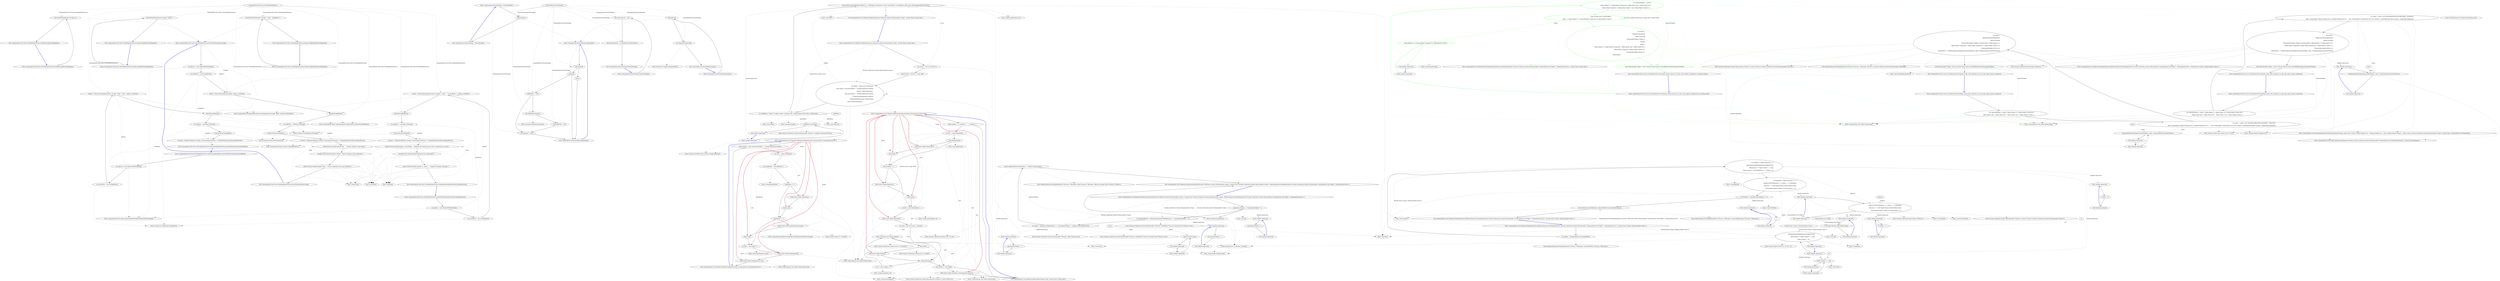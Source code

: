 digraph  {
n52 [label="CommandLine.Text.Tests.VerbsHelpTextFixture", span=""];
n0 [label="Entry CommandLine.Text.Tests.VerbsHelpTextFixture.FailedParsingPrintsHelpIndex()", span="43-43", cluster="CommandLine.Text.Tests.VerbsHelpTextFixture.FailedParsingPrintsHelpIndex()"];
n1 [label="DoCoreTestForIndex(new string[] {})", span="45-45", cluster="CommandLine.Text.Tests.VerbsHelpTextFixture.FailedParsingPrintsHelpIndex()"];
n2 [label="Exit CommandLine.Text.Tests.VerbsHelpTextFixture.FailedParsingPrintsHelpIndex()", span="43-43", cluster="CommandLine.Text.Tests.VerbsHelpTextFixture.FailedParsingPrintsHelpIndex()"];
n3 [label="Entry CommandLine.Text.Tests.VerbsHelpTextFixture.DoCoreTestForIndex(string[])", span="94-94", cluster="CommandLine.Text.Tests.VerbsHelpTextFixture.DoCoreTestForIndex(string[])"];
n4 [label="Entry CommandLine.Text.Tests.VerbsHelpTextFixture.RequestingHelpPrintsHelpIndex()", span="49-49", cluster="CommandLine.Text.Tests.VerbsHelpTextFixture.RequestingHelpPrintsHelpIndex()"];
n5 [label="DoCoreTestForIndex(new string[] {''help''})", span="51-51", cluster="CommandLine.Text.Tests.VerbsHelpTextFixture.RequestingHelpPrintsHelpIndex()"];
n6 [label="Exit CommandLine.Text.Tests.VerbsHelpTextFixture.RequestingHelpPrintsHelpIndex()", span="49-49", cluster="CommandLine.Text.Tests.VerbsHelpTextFixture.RequestingHelpPrintsHelpIndex()"];
n7 [label="Entry CommandLine.Text.Tests.VerbsHelpTextFixture.RequestingBadHelpPrintsHelpIndex()", span="55-55", cluster="CommandLine.Text.Tests.VerbsHelpTextFixture.RequestingBadHelpPrintsHelpIndex()"];
n8 [label="DoCoreTestForIndex(new string[] { ''help'', ''undefined'' })", span="57-57", cluster="CommandLine.Text.Tests.VerbsHelpTextFixture.RequestingBadHelpPrintsHelpIndex()"];
n9 [label="Exit CommandLine.Text.Tests.VerbsHelpTextFixture.RequestingBadHelpPrintsHelpIndex()", span="55-55", cluster="CommandLine.Text.Tests.VerbsHelpTextFixture.RequestingBadHelpPrintsHelpIndex()"];
n10 [label="Entry CommandLine.Text.Tests.VerbsHelpTextFixture.FailedVerbParsingPrintsParticularHelpScreen()", span="61-61", cluster="CommandLine.Text.Tests.VerbsHelpTextFixture.FailedVerbParsingPrintsParticularHelpScreen()"];
n11 [label="var options = new OptionsWithVerbsHelp()", span="63-63", cluster="CommandLine.Text.Tests.VerbsHelpTextFixture.FailedVerbParsingPrintsParticularHelpScreen()"];
n12 [label="var testWriter = new StringWriter()", span="64-64", cluster="CommandLine.Text.Tests.VerbsHelpTextFixture.FailedVerbParsingPrintsParticularHelpScreen()"];
n22 [label="Entry CommandLine.Tests.Mocks.OptionsWithVerbsHelp.OptionsWithVerbsHelp()", span="80-80", cluster="CommandLine.Tests.Mocks.OptionsWithVerbsHelp.OptionsWithVerbsHelp()"];
n13 [label="Result = Parser.ParseArguments(new string[] { ''clone'', ''--no_hardlinks'' }, options, testWriter)", span="65-65", cluster="CommandLine.Text.Tests.VerbsHelpTextFixture.FailedVerbParsingPrintsParticularHelpScreen()"];
n23 [label="Entry System.IO.StringWriter.StringWriter()", span="0-0", cluster="System.IO.StringWriter.StringWriter()"];
n15 [label="var helpText = testWriter.ToString()", span="69-69", cluster="CommandLine.Text.Tests.VerbsHelpTextFixture.FailedVerbParsingPrintsParticularHelpScreen()"];
n14 [label="ResultShouldBeFalse()", span="67-67", cluster="CommandLine.Text.Tests.VerbsHelpTextFixture.FailedVerbParsingPrintsParticularHelpScreen()"];
n24 [label="Entry CommandLine.ICommandLineParser.ParseArguments(string[], object, System.IO.TextWriter)", span="64-64", cluster="CommandLine.ICommandLineParser.ParseArguments(string[], object, System.IO.TextWriter)"];
n25 [label="Entry CommandLine.Tests.CommandLineParserBaseFixture.ResultShouldBeFalse()", span="64-64", cluster="CommandLine.Tests.CommandLineParserBaseFixture.ResultShouldBeFalse()"];
n16 [label="Console.WriteLine(helpText)", span="70-70", cluster="CommandLine.Text.Tests.VerbsHelpTextFixture.FailedVerbParsingPrintsParticularHelpScreen()"];
n26 [label="Entry System.IO.StringWriter.ToString()", span="0-0", cluster="System.IO.StringWriter.ToString()"];
n17 [label="var lines = helpText.Split(new string[] { Environment.NewLine }, StringSplitOptions.RemoveEmptyEntries)", span="71-71", cluster="CommandLine.Text.Tests.VerbsHelpTextFixture.FailedVerbParsingPrintsParticularHelpScreen()"];
n27 [label="Entry System.Console.WriteLine(string)", span="0-0", cluster="System.Console.WriteLine(string)"];
n18 [label="lines[5].Trim().Should().Equal(''--no-hardlinks    Optimize the cloning process from a repository on a local'')", span="73-73", cluster="CommandLine.Text.Tests.VerbsHelpTextFixture.FailedVerbParsingPrintsParticularHelpScreen()"];
n28 [label="Entry string.Split(string[], System.StringSplitOptions)", span="0-0", cluster="string.Split(string[], System.StringSplitOptions)"];
n19 [label="lines[6].Trim().Should().Equal(''filesystem by copying files.'')", span="74-74", cluster="CommandLine.Text.Tests.VerbsHelpTextFixture.FailedVerbParsingPrintsParticularHelpScreen()"];
n20 [label="lines[7].Trim().Should().Equal(''-q, --quiet       Suppress summary message.'')", span="75-75", cluster="CommandLine.Text.Tests.VerbsHelpTextFixture.FailedVerbParsingPrintsParticularHelpScreen()"];
n29 [label="Entry string.Trim()", span="0-0", cluster="string.Trim()"];
n30 [label="Entry Unk.Should", span="", cluster="Unk.Should"];
n31 [label="Entry Unk.Equal", span="", cluster="Unk.Equal"];
n21 [label="Exit CommandLine.Text.Tests.VerbsHelpTextFixture.FailedVerbParsingPrintsParticularHelpScreen()", span="61-61", cluster="CommandLine.Text.Tests.VerbsHelpTextFixture.FailedVerbParsingPrintsParticularHelpScreen()"];
n32 [label="Entry CommandLine.Text.Tests.VerbsHelpTextFixture.RequestingHelpOfParticularVerbWithoutInstanceShouldWork()", span="80-80", cluster="CommandLine.Text.Tests.VerbsHelpTextFixture.RequestingHelpOfParticularVerbWithoutInstanceShouldWork()"];
n33 [label="var options = new OptionsWithVerbsHelp()", span="82-82", cluster="CommandLine.Text.Tests.VerbsHelpTextFixture.RequestingHelpOfParticularVerbWithoutInstanceShouldWork()"];
n34 [label="var testWriter = new StringWriter()", span="83-83", cluster="CommandLine.Text.Tests.VerbsHelpTextFixture.RequestingHelpOfParticularVerbWithoutInstanceShouldWork()"];
n35 [label="Result = Parser.ParseArguments(new string[] {''help'', ''add''}, options, testWriter)", span="84-84", cluster="CommandLine.Text.Tests.VerbsHelpTextFixture.RequestingHelpOfParticularVerbWithoutInstanceShouldWork()"];
n37 [label="var helpText = testWriter.ToString()", span="88-88", cluster="CommandLine.Text.Tests.VerbsHelpTextFixture.RequestingHelpOfParticularVerbWithoutInstanceShouldWork()"];
n36 [label="ResultShouldBeFalse()", span="86-86", cluster="CommandLine.Text.Tests.VerbsHelpTextFixture.RequestingHelpOfParticularVerbWithoutInstanceShouldWork()"];
n38 [label="Console.WriteLine(helpText)", span="89-89", cluster="CommandLine.Text.Tests.VerbsHelpTextFixture.RequestingHelpOfParticularVerbWithoutInstanceShouldWork()"];
n39 [label="var lines = helpText.Split(new string[] { Environment.NewLine }, StringSplitOptions.RemoveEmptyEntries)", span="90-90", cluster="CommandLine.Text.Tests.VerbsHelpTextFixture.RequestingHelpOfParticularVerbWithoutInstanceShouldWork()"];
n40 [label="Exit CommandLine.Text.Tests.VerbsHelpTextFixture.RequestingHelpOfParticularVerbWithoutInstanceShouldWork()", span="80-80", cluster="CommandLine.Text.Tests.VerbsHelpTextFixture.RequestingHelpOfParticularVerbWithoutInstanceShouldWork()"];
n41 [label="var options = new OptionsWithVerbsHelp()", span="96-96", cluster="CommandLine.Text.Tests.VerbsHelpTextFixture.DoCoreTestForIndex(string[])"];
n43 [label="Result = Parser.ParseArguments(args, options, testWriter)", span="98-98", cluster="CommandLine.Text.Tests.VerbsHelpTextFixture.DoCoreTestForIndex(string[])"];
n42 [label="var testWriter = new StringWriter()", span="97-97", cluster="CommandLine.Text.Tests.VerbsHelpTextFixture.DoCoreTestForIndex(string[])"];
n45 [label="var helpText = testWriter.ToString()", span="102-102", cluster="CommandLine.Text.Tests.VerbsHelpTextFixture.DoCoreTestForIndex(string[])"];
n44 [label="ResultShouldBeFalse()", span="100-100", cluster="CommandLine.Text.Tests.VerbsHelpTextFixture.DoCoreTestForIndex(string[])"];
n46 [label="Console.WriteLine(helpText)", span="103-103", cluster="CommandLine.Text.Tests.VerbsHelpTextFixture.DoCoreTestForIndex(string[])"];
n47 [label="var lines = helpText.Split(new string[] { Environment.NewLine }, StringSplitOptions.RemoveEmptyEntries)", span="104-104", cluster="CommandLine.Text.Tests.VerbsHelpTextFixture.DoCoreTestForIndex(string[])"];
n48 [label="lines[5].Trim().Should().Equal(''add       Add file contents to the index.'')", span="106-106", cluster="CommandLine.Text.Tests.VerbsHelpTextFixture.DoCoreTestForIndex(string[])"];
n49 [label="lines[6].Trim().Should().Equal(''commit    Record changes to the repository.'')", span="107-107", cluster="CommandLine.Text.Tests.VerbsHelpTextFixture.DoCoreTestForIndex(string[])"];
n50 [label="lines[7].Trim().Should().Equal(''clone     Clone a repository into a new directory.'')", span="108-108", cluster="CommandLine.Text.Tests.VerbsHelpTextFixture.DoCoreTestForIndex(string[])"];
n51 [label="Exit CommandLine.Text.Tests.VerbsHelpTextFixture.DoCoreTestForIndex(string[])", span="94-94", cluster="CommandLine.Text.Tests.VerbsHelpTextFixture.DoCoreTestForIndex(string[])"];
m0_4 [label="Entry CommandLine.ParserSettings.~ParserSettings()", span="34-34", cluster="CommandLine.ParserSettings.~ParserSettings()", file="InstanceChooser.cs"];
m0_5 [label="Dispose(false)", span="36-36", cluster="CommandLine.ParserSettings.~ParserSettings()", file="InstanceChooser.cs"];
m0_6 [label="Exit CommandLine.ParserSettings.~ParserSettings()", span="34-34", cluster="CommandLine.ParserSettings.~ParserSettings()", file="InstanceChooser.cs"];
m0_0 [label="Entry CommandLine.ParserSettings.ParserSettings()", span="25-25", cluster="CommandLine.ParserSettings.ParserSettings()", file="InstanceChooser.cs"];
m0_1 [label="this.caseSensitive = true", span="27-27", cluster="CommandLine.ParserSettings.ParserSettings()", file="InstanceChooser.cs"];
m0_2 [label="this.parsingCulture = CultureInfo.InvariantCulture", span="28-28", cluster="CommandLine.ParserSettings.ParserSettings()", file="InstanceChooser.cs"];
m0_3 [label="Exit CommandLine.ParserSettings.ParserSettings()", span="25-25", cluster="CommandLine.ParserSettings.ParserSettings()", file="InstanceChooser.cs"];
m0_7 [label="Entry CommandLine.ParserSettings.Dispose(bool)", span="126-126", cluster="CommandLine.ParserSettings.Dispose(bool)", file="InstanceChooser.cs"];
m0_13 [label="this.disposed", span="128-128", cluster="CommandLine.ParserSettings.Dispose(bool)", file="InstanceChooser.cs"];
m0_15 [label=disposing, span="133-133", cluster="CommandLine.ParserSettings.Dispose(bool)", file="InstanceChooser.cs"];
m0_14 [label="return;", span="130-130", cluster="CommandLine.ParserSettings.Dispose(bool)", file="InstanceChooser.cs"];
m0_16 [label="HelpWriter != null", span="135-135", cluster="CommandLine.ParserSettings.Dispose(bool)", file="InstanceChooser.cs"];
m0_17 [label="this.helpWriter.Dispose()", span="137-137", cluster="CommandLine.ParserSettings.Dispose(bool)", file="InstanceChooser.cs"];
m0_19 [label="this.disposed = true", span="141-141", cluster="CommandLine.ParserSettings.Dispose(bool)", file="InstanceChooser.cs"];
m0_18 [label="this.helpWriter = null", span="138-138", cluster="CommandLine.ParserSettings.Dispose(bool)", file="InstanceChooser.cs"];
m0_20 [label="Exit CommandLine.ParserSettings.Dispose(bool)", span="126-126", cluster="CommandLine.ParserSettings.Dispose(bool)", file="InstanceChooser.cs"];
m0_12 [label="Entry System.GC.SuppressFinalize(object)", span="0-0", cluster="System.GC.SuppressFinalize(object)", file="InstanceChooser.cs"];
m0_21 [label="Entry System.IO.TextWriter.Dispose()", span="0-0", cluster="System.IO.TextWriter.Dispose()", file="InstanceChooser.cs"];
m0_8 [label="Entry CommandLine.ParserSettings.Dispose()", span="119-119", cluster="CommandLine.ParserSettings.Dispose()", file="InstanceChooser.cs"];
m0_9 [label="Dispose(true)", span="121-121", cluster="CommandLine.ParserSettings.Dispose()", file="InstanceChooser.cs"];
m0_10 [label="GC.SuppressFinalize(this)", span="123-123", cluster="CommandLine.ParserSettings.Dispose()", file="InstanceChooser.cs"];
m0_11 [label="Exit CommandLine.ParserSettings.Dispose()", span="119-119", cluster="CommandLine.ParserSettings.Dispose()", file="InstanceChooser.cs"];
m0_22 [label="CommandLine.ParserSettings", span="", file="InstanceChooser.cs"];
m2_22 [label="Entry System.Collections.Generic.IEnumerable<TSource>.Contains<TSource>(TSource)", span="0-0", cluster="System.Collections.Generic.IEnumerable<TSource>.Contains<TSource>(TSource)", file="Tokenizer.cs"];
m2_133 [label="Entry string.Split(params char[])", span="0-0", cluster="string.Split(params char[])", file="Tokenizer.cs"];
m2_14 [label="Entry Unk.nameLookup", span="", cluster="Unk.nameLookup", file="Tokenizer.cs"];
m2_23 [label="Entry CommandLine.Core.Tokenizer.PreprocessDashDash(System.Collections.Generic.IEnumerable<string>, System.Func<System.Collections.Generic.IEnumerable<string>, RailwaySharp.ErrorHandling.Result<System.Collections.Generic.IEnumerable<CommandLine.Core.Token>, CommandLine.Error>>)", span="33-33", cluster="CommandLine.Core.Tokenizer.PreprocessDashDash(System.Collections.Generic.IEnumerable<string>, System.Func<System.Collections.Generic.IEnumerable<string>, RailwaySharp.ErrorHandling.Result<System.Collections.Generic.IEnumerable<CommandLine.Core.Token>, CommandLine.Error>>)", file="Tokenizer.cs"];
m2_24 [label="arguments.Any(arg => arg.EqualsOrdinal(''--''))", span="37-37", cluster="CommandLine.Core.Tokenizer.PreprocessDashDash(System.Collections.Generic.IEnumerable<string>, System.Func<System.Collections.Generic.IEnumerable<string>, RailwaySharp.ErrorHandling.Result<System.Collections.Generic.IEnumerable<CommandLine.Core.Token>, CommandLine.Error>>)", file="Tokenizer.cs"];
m2_25 [label="var tokenizerResult = tokenizer(arguments.TakeWhile(arg => !arg.EqualsOrdinal(''--'')))", span="39-39", cluster="CommandLine.Core.Tokenizer.PreprocessDashDash(System.Collections.Generic.IEnumerable<string>, System.Func<System.Collections.Generic.IEnumerable<string>, RailwaySharp.ErrorHandling.Result<System.Collections.Generic.IEnumerable<CommandLine.Core.Token>, CommandLine.Error>>)", file="Tokenizer.cs"];
m2_26 [label="var values = arguments.SkipWhile(arg => !arg.EqualsOrdinal(''--'')).Skip(1).Select(Token.Value)", span="40-40", cluster="CommandLine.Core.Tokenizer.PreprocessDashDash(System.Collections.Generic.IEnumerable<string>, System.Func<System.Collections.Generic.IEnumerable<string>, RailwaySharp.ErrorHandling.Result<System.Collections.Generic.IEnumerable<CommandLine.Core.Token>, CommandLine.Error>>)", file="Tokenizer.cs"];
m2_28 [label="return tokenizer(arguments);", span="43-43", cluster="CommandLine.Core.Tokenizer.PreprocessDashDash(System.Collections.Generic.IEnumerable<string>, System.Func<System.Collections.Generic.IEnumerable<string>, RailwaySharp.ErrorHandling.Result<System.Collections.Generic.IEnumerable<CommandLine.Core.Token>, CommandLine.Error>>)", file="Tokenizer.cs"];
m2_27 [label="return tokenizerResult.Map(tokens => tokens.Concat(values));", span="41-41", cluster="CommandLine.Core.Tokenizer.PreprocessDashDash(System.Collections.Generic.IEnumerable<string>, System.Func<System.Collections.Generic.IEnumerable<string>, RailwaySharp.ErrorHandling.Result<System.Collections.Generic.IEnumerable<CommandLine.Core.Token>, CommandLine.Error>>)", file="Tokenizer.cs"];
m2_29 [label="Exit CommandLine.Core.Tokenizer.PreprocessDashDash(System.Collections.Generic.IEnumerable<string>, System.Func<System.Collections.Generic.IEnumerable<string>, RailwaySharp.ErrorHandling.Result<System.Collections.Generic.IEnumerable<CommandLine.Core.Token>, CommandLine.Error>>)", span="33-33", cluster="CommandLine.Core.Tokenizer.PreprocessDashDash(System.Collections.Generic.IEnumerable<string>, System.Func<System.Collections.Generic.IEnumerable<string>, RailwaySharp.ErrorHandling.Result<System.Collections.Generic.IEnumerable<CommandLine.Core.Token>, CommandLine.Error>>)", file="Tokenizer.cs"];
m2_79 [label="Entry System.Collections.Generic.IEnumerable<TSource>.Concat<TSource>(System.Collections.Generic.IEnumerable<TSource>)", span="0-0", cluster="System.Collections.Generic.IEnumerable<TSource>.Concat<TSource>(System.Collections.Generic.IEnumerable<TSource>)", file="Tokenizer.cs"];
m2_131 [label="Entry CommandLine.BadFormatTokenError.BadFormatTokenError(string)", span="196-196", cluster="CommandLine.BadFormatTokenError.BadFormatTokenError(string)", file="Tokenizer.cs"];
m2_50 [label="Entry CommandLine.Core.Tokenizer.ExplodeOptionList(RailwaySharp.ErrorHandling.Result<System.Collections.Generic.IEnumerable<CommandLine.Core.Token>, CommandLine.Error>, System.Func<string, CSharpx.Maybe<char>>)", span="46-46", cluster="CommandLine.Core.Tokenizer.ExplodeOptionList(RailwaySharp.ErrorHandling.Result<System.Collections.Generic.IEnumerable<CommandLine.Core.Token>, CommandLine.Error>, System.Func<string, CSharpx.Maybe<char>>)", file="Tokenizer.cs"];
m2_51 [label="var tokens = tokenizerResult.SucceededWith()", span="50-50", cluster="CommandLine.Core.Tokenizer.ExplodeOptionList(RailwaySharp.ErrorHandling.Result<System.Collections.Generic.IEnumerable<CommandLine.Core.Token>, CommandLine.Error>, System.Func<string, CSharpx.Maybe<char>>)", file="Tokenizer.cs"];
m2_52 [label="var replaces = tokens.Select((t,i) =>\r\n                optionSequenceWithSeparatorLookup(t.Text)\r\n                    .Return(sep => Tuple.Create(i + 1, sep),\r\n                        Tuple.Create(-1, '\0'))).SkipWhile(x => x.Item1 < 0)", span="52-55", cluster="CommandLine.Core.Tokenizer.ExplodeOptionList(RailwaySharp.ErrorHandling.Result<System.Collections.Generic.IEnumerable<CommandLine.Core.Token>, CommandLine.Error>, System.Func<string, CSharpx.Maybe<char>>)", file="Tokenizer.cs"];
m2_55 [label="return Result.Succeed(flattened, tokenizerResult.SuccessfulMessages());", span="64-64", cluster="CommandLine.Core.Tokenizer.ExplodeOptionList(RailwaySharp.ErrorHandling.Result<System.Collections.Generic.IEnumerable<CommandLine.Core.Token>, CommandLine.Error>, System.Func<string, CSharpx.Maybe<char>>)", file="Tokenizer.cs"];
m2_53 [label="var exploded = tokens.Select((t, i) =>\r\n                        replaces.FirstOrDefault(x => x.Item1 == i).ToMaybe()\r\n                            .Return(r => t.Text.Split(r.Item2).Select(Token.Value),\r\n                                Enumerable.Empty<Token>().Concat(new[]{ t })))", span="57-60", cluster="CommandLine.Core.Tokenizer.ExplodeOptionList(RailwaySharp.ErrorHandling.Result<System.Collections.Generic.IEnumerable<CommandLine.Core.Token>, CommandLine.Error>, System.Func<string, CSharpx.Maybe<char>>)", file="Tokenizer.cs"];
m2_54 [label="var flattened = exploded.SelectMany(x => x)", span="62-62", cluster="CommandLine.Core.Tokenizer.ExplodeOptionList(RailwaySharp.ErrorHandling.Result<System.Collections.Generic.IEnumerable<CommandLine.Core.Token>, CommandLine.Error>, System.Func<string, CSharpx.Maybe<char>>)", file="Tokenizer.cs"];
m2_56 [label="Exit CommandLine.Core.Tokenizer.ExplodeOptionList(RailwaySharp.ErrorHandling.Result<System.Collections.Generic.IEnumerable<CommandLine.Core.Token>, CommandLine.Error>, System.Func<string, CSharpx.Maybe<char>>)", span="46-46", cluster="CommandLine.Core.Tokenizer.ExplodeOptionList(RailwaySharp.ErrorHandling.Result<System.Collections.Generic.IEnumerable<CommandLine.Core.Token>, CommandLine.Error>, System.Func<string, CSharpx.Maybe<char>>)", file="Tokenizer.cs"];
m2_8 [label="Entry string.StartsWith(string, System.StringComparison)", span="0-0", cluster="string.StartsWith(string, System.StringComparison)", file="Tokenizer.cs"];
m2_58 [label="Entry Unk.SkipWhile", span="", cluster="Unk.SkipWhile", file="Tokenizer.cs"];
m2_111 [label="Entry CommandLine.Core.Token.Name(string)", span="19-19", cluster="CommandLine.Core.Token.Name(string)", file="Tokenizer.cs"];
m2_132 [label="Entry System.Action<T>.Invoke(T)", span="0-0", cluster="System.Action<T>.Invoke(T)", file="Tokenizer.cs"];
m2_30 [label="Entry Unk.Any", span="", cluster="Unk.Any", file="Tokenizer.cs"];
m2_9 [label="Entry CommandLine.Core.Token.Value(string)", span="24-24", cluster="CommandLine.Core.Token.Value(string)", file="Tokenizer.cs"];
m2_13 [label="Entry Unk.IsName", span="", cluster="Unk.IsName", file="Tokenizer.cs"];
m2_32 [label="Entry System.Func<T, TResult>.Invoke(T)", span="0-0", cluster="System.Func<T, TResult>.Invoke(T)", file="Tokenizer.cs"];
m2_15 [label="Entry Unk.Where", span="", cluster="Unk.Where", file="Tokenizer.cs"];
m2_69 [label="Entry Unk.Create", span="", cluster="Unk.Create", file="Tokenizer.cs"];
m2_78 [label="Entry System.Linq.Enumerable.Empty<TResult>()", span="0-0", cluster="System.Linq.Enumerable.Empty<TResult>()", file="Tokenizer.cs"];
m2_112 [label="Entry string.Substring(int, int)", span="0-0", cluster="string.Substring(int, int)", file="Tokenizer.cs"];
m2_113 [label="Entry string.String(char, int)", span="0-0", cluster="string.String(char, int)", file="Tokenizer.cs"];
m2_77 [label="Entry Unk.ToMaybe", span="", cluster="Unk.ToMaybe", file="Tokenizer.cs"];
m2_64 [label="Entry System.Tuple.Create<T1, T2>(T1, T2)", span="0-0", cluster="System.Tuple.Create<T1, T2>(T1, T2)", file="Tokenizer.cs"];
m2_83 [label="Entry lambda expression", span="59-59", cluster="lambda expression", file="Tokenizer.cs"];
m2_20 [label="!unkTokens.Contains(x)", span="30-30", cluster="lambda expression", file="Tokenizer.cs"];
m2_19 [label="Entry lambda expression", span="30-30", cluster="lambda expression", file="Tokenizer.cs"];
m2_21 [label="Exit lambda expression", span="30-30", cluster="lambda expression", file="Tokenizer.cs"];
m2_37 [label="Entry lambda expression", span="37-37", cluster="lambda expression", file="Tokenizer.cs"];
m2_41 [label="Entry lambda expression", span="39-39", cluster="lambda expression", file="Tokenizer.cs"];
m2_44 [label="Entry lambda expression", span="40-40", cluster="lambda expression", file="Tokenizer.cs"];
m2_48 [label="tokens.Concat(values)", span="41-41", cluster="lambda expression", file="Tokenizer.cs"];
m2_47 [label="Entry lambda expression", span="41-41", cluster="lambda expression", file="Tokenizer.cs"];
m2_38 [label="arg.EqualsOrdinal(''--'')", span="37-37", cluster="lambda expression", file="Tokenizer.cs"];
m2_39 [label="Exit lambda expression", span="37-37", cluster="lambda expression", file="Tokenizer.cs"];
m2_42 [label="!arg.EqualsOrdinal(''--'')", span="39-39", cluster="lambda expression", file="Tokenizer.cs"];
m2_43 [label="Exit lambda expression", span="39-39", cluster="lambda expression", file="Tokenizer.cs"];
m2_45 [label="!arg.EqualsOrdinal(''--'')", span="40-40", cluster="lambda expression", file="Tokenizer.cs"];
m2_46 [label="Exit lambda expression", span="40-40", cluster="lambda expression", file="Tokenizer.cs"];
m2_49 [label="Exit lambda expression", span="41-41", cluster="lambda expression", file="Tokenizer.cs"];
m2_62 [label="optionSequenceWithSeparatorLookup(t.Text)\r\n                    .Return(sep => Tuple.Create(i + 1, sep),\r\n                        Tuple.Create(-1, '\0'))", span="53-55", cluster="lambda expression", file="Tokenizer.cs"];
m2_61 [label="Entry lambda expression", span="52-55", cluster="lambda expression", file="Tokenizer.cs"];
m2_70 [label="Entry lambda expression", span="55-55", cluster="lambda expression", file="Tokenizer.cs"];
m2_74 [label="replaces.FirstOrDefault(x => x.Item1 == i).ToMaybe()\r\n                            .Return(r => t.Text.Split(r.Item2).Select(Token.Value),\r\n                                Enumerable.Empty<Token>().Concat(new[]{ t }))", span="58-60", cluster="lambda expression", file="Tokenizer.cs"];
m2_73 [label="Entry lambda expression", span="57-60", cluster="lambda expression", file="Tokenizer.cs"];
m2_87 [label="Entry lambda expression", span="62-62", cluster="lambda expression", file="Tokenizer.cs"];
m2_67 [label="Tuple.Create(i + 1, sep)", span="54-54", cluster="lambda expression", file="Tokenizer.cs"];
m2_63 [label="Exit lambda expression", span="52-55", cluster="lambda expression", file="Tokenizer.cs"];
m2_66 [label="Entry lambda expression", span="54-54", cluster="lambda expression", file="Tokenizer.cs"];
m2_68 [label="Exit lambda expression", span="54-54", cluster="lambda expression", file="Tokenizer.cs"];
m2_71 [label="x.Item1 < 0", span="55-55", cluster="lambda expression", file="Tokenizer.cs"];
m2_72 [label="Exit lambda expression", span="55-55", cluster="lambda expression", file="Tokenizer.cs"];
m2_81 [label="x.Item1 == i", span="58-58", cluster="lambda expression", file="Tokenizer.cs"];
m2_84 [label="t.Text.Split(r.Item2).Select(Token.Value)", span="59-59", cluster="lambda expression", file="Tokenizer.cs"];
m2_75 [label="Exit lambda expression", span="57-60", cluster="lambda expression", file="Tokenizer.cs"];
m2_80 [label="Entry lambda expression", span="58-58", cluster="lambda expression", file="Tokenizer.cs"];
m2_82 [label="Exit lambda expression", span="58-58", cluster="lambda expression", file="Tokenizer.cs"];
m2_85 [label="Exit lambda expression", span="59-59", cluster="lambda expression", file="Tokenizer.cs"];
m2_88 [label=x, span="62-62", cluster="lambda expression", file="Tokenizer.cs"];
m2_89 [label="Exit lambda expression", span="62-62", cluster="lambda expression", file="Tokenizer.cs"];
m2_34 [label="Entry System.Collections.Generic.IEnumerable<TSource>.Skip<TSource>(int)", span="0-0", cluster="System.Collections.Generic.IEnumerable<TSource>.Skip<TSource>(int)", file="Tokenizer.cs"];
m2_10 [label="Entry CommandLine.Core.Tokenizer.TokenizeLongName(string, System.Action<CommandLine.Error>)", span="112-112", cluster="CommandLine.Core.Tokenizer.TokenizeLongName(string, System.Action<CommandLine.Error>)", file="Tokenizer.cs"];
m2_117 [label="value.Length > 2 && value.StartsWith(''--'', StringComparison.Ordinal)", span="116-116", cluster="CommandLine.Core.Tokenizer.TokenizeLongName(string, System.Action<CommandLine.Error>)", file="Tokenizer.cs"];
m2_121 [label="yield return Token.Name(text);", span="122-122", cluster="CommandLine.Core.Tokenizer.TokenizeLongName(string, System.Action<CommandLine.Error>)", file="Tokenizer.cs"];
m2_122 [label="yield break;", span="123-123", cluster="CommandLine.Core.Tokenizer.TokenizeLongName(string, System.Action<CommandLine.Error>)", file="Tokenizer.cs"];
m2_125 [label="yield break;", span="128-128", cluster="CommandLine.Core.Tokenizer.TokenizeLongName(string, System.Action<CommandLine.Error>)", file="Tokenizer.cs"];
m2_127 [label="yield return Token.Name(parts[0]);", span="131-131", cluster="CommandLine.Core.Tokenizer.TokenizeLongName(string, System.Action<CommandLine.Error>)", file="Tokenizer.cs"];
m2_128 [label="yield return Token.Value(parts[1], true);", span="132-132", cluster="CommandLine.Core.Tokenizer.TokenizeLongName(string, System.Action<CommandLine.Error>)", file="Tokenizer.cs"];
m2_118 [label="var text = value.Substring(2)", span="118-118", cluster="CommandLine.Core.Tokenizer.TokenizeLongName(string, System.Action<CommandLine.Error>)", file="Tokenizer.cs"];
m2_124 [label="onError(new BadFormatTokenError(value))", span="127-127", cluster="CommandLine.Core.Tokenizer.TokenizeLongName(string, System.Action<CommandLine.Error>)", file="Tokenizer.cs"];
m2_119 [label="var equalIndex = text.IndexOf('=')", span="119-119", cluster="CommandLine.Core.Tokenizer.TokenizeLongName(string, System.Action<CommandLine.Error>)", file="Tokenizer.cs"];
m2_126 [label="var parts = text.Split('=')", span="130-130", cluster="CommandLine.Core.Tokenizer.TokenizeLongName(string, System.Action<CommandLine.Error>)", file="Tokenizer.cs"];
m2_120 [label="equalIndex <= 0", span="120-120", cluster="CommandLine.Core.Tokenizer.TokenizeLongName(string, System.Action<CommandLine.Error>)", file="Tokenizer.cs"];
m2_123 [label="equalIndex == 1", span="125-125", cluster="CommandLine.Core.Tokenizer.TokenizeLongName(string, System.Action<CommandLine.Error>)", file="Tokenizer.cs"];
m2_129 [label="Exit CommandLine.Core.Tokenizer.TokenizeLongName(string, System.Action<CommandLine.Error>)", span="112-112", cluster="CommandLine.Core.Tokenizer.TokenizeLongName(string, System.Action<CommandLine.Error>)", file="Tokenizer.cs"];
m2_60 [label="Entry RailwaySharp.ErrorHandling.Result<TSuccess, TMessage>.SuccessfulMessages<TSuccess, TMessage>()", span="12-12", cluster="RailwaySharp.ErrorHandling.Result<TSuccess, TMessage>.SuccessfulMessages<TSuccess, TMessage>()", file="Tokenizer.cs"];
m2_33 [label="Entry System.Collections.Generic.IEnumerable<TSource>.SkipWhile<TSource>(System.Func<TSource, bool>)", span="0-0", cluster="System.Collections.Generic.IEnumerable<TSource>.SkipWhile<TSource>(System.Func<TSource, bool>)", file="Tokenizer.cs"];
m2_17 [label="Entry Unk.Concat", span="", cluster="Unk.Concat", file="Tokenizer.cs"];
m2_36 [label="Entry RailwaySharp.ErrorHandling.Result<TSuccess, TMessage>.Map<TSuccess, TMessage, TResult>(System.Func<TSuccess, TResult>)", span="534-534", cluster="RailwaySharp.ErrorHandling.Result<TSuccess, TMessage>.Map<TSuccess, TMessage, TResult>(System.Func<TSuccess, TResult>)", file="Tokenizer.cs"];
m2_40 [label="Entry string.EqualsOrdinal(string)", span="40-40", cluster="string.EqualsOrdinal(string)", file="Tokenizer.cs"];
m2_31 [label="Entry System.Collections.Generic.IEnumerable<TSource>.TakeWhile<TSource>(System.Func<TSource, bool>)", span="0-0", cluster="System.Collections.Generic.IEnumerable<TSource>.TakeWhile<TSource>(System.Func<TSource, bool>)", file="Tokenizer.cs"];
m2_130 [label="Entry string.IndexOf(char)", span="0-0", cluster="string.IndexOf(char)", file="Tokenizer.cs"];
m2_35 [label="Entry Unk.Select", span="", cluster="Unk.Select", file="Tokenizer.cs"];
m2_12 [label="Entry Unk.Memorize", span="", cluster="Unk.Memorize", file="Tokenizer.cs"];
m2_0 [label="Entry CommandLine.Core.Tokenizer.Tokenize(System.Collections.Generic.IEnumerable<string>, System.Func<string, bool>)", span="13-13", cluster="CommandLine.Core.Tokenizer.Tokenize(System.Collections.Generic.IEnumerable<string>, System.Func<string, bool>)", file="Tokenizer.cs"];
m2_1 [label="var errors = new List<Error>()", span="17-17", cluster="CommandLine.Core.Tokenizer.Tokenize(System.Collections.Generic.IEnumerable<string>, System.Func<string, bool>)", file="Tokenizer.cs"];
m2_3 [label="var tokens = (from arg in arguments\r\n                          from token in !arg.StartsWith(''-'', StringComparison.Ordinal)\r\n                               ? new[] { Token.Value(arg) }\r\n                               : arg.StartsWith(''--'', StringComparison.Ordinal)\r\n                                     ? TokenizeLongName(arg, onError)\r\n                                     : TokenizeShortName(arg, nameLookup)\r\n                          select token).Memorize()", span="20-26", cluster="CommandLine.Core.Tokenizer.Tokenize(System.Collections.Generic.IEnumerable<string>, System.Func<string, bool>)", file="Tokenizer.cs"];
m2_4 [label="var unkTokens = (from t in tokens where t.IsName() && !nameLookup(t.Text) select t).Memorize()", span="28-28", cluster="CommandLine.Core.Tokenizer.Tokenize(System.Collections.Generic.IEnumerable<string>, System.Func<string, bool>)", file="Tokenizer.cs"];
m2_2 [label="Action<Error> onError = errors.Add", span="18-18", cluster="CommandLine.Core.Tokenizer.Tokenize(System.Collections.Generic.IEnumerable<string>, System.Func<string, bool>)", file="Tokenizer.cs"];
m2_5 [label="return Result.Succeed(tokens.Where(x => !unkTokens.Contains(x)), errors.Concat(from t in unkTokens select new UnknownOptionError(t.Text)));", span="30-30", cluster="CommandLine.Core.Tokenizer.Tokenize(System.Collections.Generic.IEnumerable<string>, System.Func<string, bool>)", file="Tokenizer.cs"];
m2_6 [label="Exit CommandLine.Core.Tokenizer.Tokenize(System.Collections.Generic.IEnumerable<string>, System.Func<string, bool>)", span="13-13", cluster="CommandLine.Core.Tokenizer.Tokenize(System.Collections.Generic.IEnumerable<string>, System.Func<string, bool>)", file="Tokenizer.cs"];
m2_65 [label="Entry Unk.Return", span="", cluster="Unk.Return", file="Tokenizer.cs"];
m2_115 [label="Entry System.Collections.Generic.List<T>.Add(T)", span="0-0", cluster="System.Collections.Generic.List<T>.Add(T)", file="Tokenizer.cs"];
m2_57 [label="Entry RailwaySharp.ErrorHandling.Result<TSuccess, TMessage>.SucceededWith<TSuccess, TMessage>()", span="653-653", cluster="RailwaySharp.ErrorHandling.Result<TSuccess, TMessage>.SucceededWith<TSuccess, TMessage>()", file="Tokenizer.cs"];
m2_110 [label="Entry char.IsDigit(char)", span="0-0", cluster="char.IsDigit(char)", file="Tokenizer.cs"];
m2_7 [label="Entry System.Collections.Generic.List<T>.List()", span="0-0", cluster="System.Collections.Generic.List<T>.List()", file="Tokenizer.cs"];
m2_134 [label="Entry CommandLine.Core.Token.Value(string, bool)", span="29-29", cluster="CommandLine.Core.Token.Value(string, bool)", file="Tokenizer.cs"];
m2_16 [label="Entry UnknownOptionError.cstr", span="", cluster="UnknownOptionError.cstr", file="Tokenizer.cs"];
m2_116 [label="Entry System.Collections.Generic.IEnumerable<TSource>.Count<TSource>()", span="0-0", cluster="System.Collections.Generic.IEnumerable<TSource>.Count<TSource>()", file="Tokenizer.cs"];
m2_59 [label="Entry Unk.SelectMany", span="", cluster="Unk.SelectMany", file="Tokenizer.cs"];
m2_76 [label="Entry Unk.FirstOrDefault", span="", cluster="Unk.FirstOrDefault", file="Tokenizer.cs"];
m2_86 [label="Entry Unk.Split", span="", cluster="Unk.Split", file="Tokenizer.cs"];
m2_11 [label="Entry CommandLine.Core.Tokenizer.TokenizeShortName(string, System.Func<string, bool>)", span="67-67", cluster="CommandLine.Core.Tokenizer.TokenizeShortName(string, System.Func<string, bool>)", file="Tokenizer.cs"];
m2_90 [label="value.Length > 1 || value[0] == '-' || value[1] != '-'", span="71-71", cluster="CommandLine.Core.Tokenizer.TokenizeShortName(string, System.Func<string, bool>)", file="Tokenizer.cs"];
m2_93 [label="yield return Token.Value(value);", span="77-77", cluster="CommandLine.Core.Tokenizer.TokenizeShortName(string, System.Func<string, bool>)", file="Tokenizer.cs"];
m2_94 [label="yield break;", span="78-78", cluster="CommandLine.Core.Tokenizer.TokenizeShortName(string, System.Func<string, bool>)", file="Tokenizer.cs"];
m2_96 [label="yield return Token.Name(text);", span="83-83", cluster="CommandLine.Core.Tokenizer.TokenizeShortName(string, System.Func<string, bool>)", file="Tokenizer.cs"];
m2_97 [label="yield break;", span="84-84", cluster="CommandLine.Core.Tokenizer.TokenizeShortName(string, System.Func<string, bool>)", file="Tokenizer.cs"];
m2_99 [label="yield return Token.Name(first);", span="88-88", cluster="CommandLine.Core.Tokenizer.TokenizeShortName(string, System.Func<string, bool>)", file="Tokenizer.cs"];
m2_105 [label="yield return Token.Name(n);", span="98-98", cluster="CommandLine.Core.Tokenizer.TokenizeShortName(string, System.Func<string, bool>)", file="Tokenizer.cs"];
m2_107 [label="yield return Token.Value(text.Substring(seen.Count()));", span="107-107", cluster="CommandLine.Core.Tokenizer.TokenizeShortName(string, System.Func<string, bool>)", file="Tokenizer.cs"];
m2_91 [label="var text = value.Substring(1)", span="73-73", cluster="CommandLine.Core.Tokenizer.TokenizeShortName(string, System.Func<string, bool>)", file="Tokenizer.cs"];
m2_95 [label="value.Length == 2", span="81-81", cluster="CommandLine.Core.Tokenizer.TokenizeShortName(string, System.Func<string, bool>)", file="Tokenizer.cs"];
m2_103 [label="!seen.Contains(c) && nameLookup(n)", span="95-95", cluster="CommandLine.Core.Tokenizer.TokenizeShortName(string, System.Func<string, bool>)", file="Tokenizer.cs"];
m2_92 [label="char.IsDigit(text[0])", span="75-75", cluster="CommandLine.Core.Tokenizer.TokenizeShortName(string, System.Func<string, bool>)", file="Tokenizer.cs"];
m2_98 [label="var first = text.Substring(0, 1)", span="87-87", cluster="CommandLine.Core.Tokenizer.TokenizeShortName(string, System.Func<string, bool>)", file="Tokenizer.cs"];
m2_101 [label="text.Substring(1)", span="92-92", cluster="CommandLine.Core.Tokenizer.TokenizeShortName(string, System.Func<string, bool>)", file="Tokenizer.cs"];
m2_106 [label="seen.Count() < text.Length", span="105-105", cluster="CommandLine.Core.Tokenizer.TokenizeShortName(string, System.Func<string, bool>)", file="Tokenizer.cs"];
m2_100 [label="var seen = new List<char> { first[0] }", span="90-90", cluster="CommandLine.Core.Tokenizer.TokenizeShortName(string, System.Func<string, bool>)", file="Tokenizer.cs"];
m2_104 [label="seen.Add(c)", span="97-97", cluster="CommandLine.Core.Tokenizer.TokenizeShortName(string, System.Func<string, bool>)", file="Tokenizer.cs"];
m2_102 [label="var n = new string(c, 1)", span="94-94", cluster="CommandLine.Core.Tokenizer.TokenizeShortName(string, System.Func<string, bool>)", file="Tokenizer.cs"];
m2_108 [label="Exit CommandLine.Core.Tokenizer.TokenizeShortName(string, System.Func<string, bool>)", span="67-67", cluster="CommandLine.Core.Tokenizer.TokenizeShortName(string, System.Func<string, bool>)", file="Tokenizer.cs"];
m2_18 [label="Entry Unk.Succeed", span="", cluster="Unk.Succeed", file="Tokenizer.cs"];
m2_114 [label="Entry System.Collections.Generic.List<T>.Contains(T)", span="0-0", cluster="System.Collections.Generic.List<T>.Contains(T)", file="Tokenizer.cs"];
m2_109 [label="Entry string.Substring(int)", span="0-0", cluster="string.Substring(int)", file="Tokenizer.cs"];
m2_135 [label=unkTokens, span="", file="Tokenizer.cs"];
m2_136 [label=values, span="", file="Tokenizer.cs"];
m2_137 [label="System.Func<string, CSharpx.Maybe<char>>", span="", file="Tokenizer.cs"];
m2_138 [label=int, span="", file="Tokenizer.cs"];
m2_139 [label=replaces, span="", file="Tokenizer.cs"];
m2_140 [label=int, span="", file="Tokenizer.cs"];
m2_141 [label="CommandLine.Core.Token", span="", file="Tokenizer.cs"];
m3_11 [label="Entry System.Linq.Enumerable.Empty<TResult>()", span="0-0", cluster="System.Linq.Enumerable.Empty<TResult>()", file="TokenizerTests.cs"];
m3_20 [label="Entry CommandLine.Tests.Unit.Core.TokenizerTests.Explode_scalar_with_separator_in_even_args_input_returns_sequence()", span="44-44", cluster="CommandLine.Tests.Unit.Core.TokenizerTests.Explode_scalar_with_separator_in_even_args_input_returns_sequence()", file="TokenizerTests.cs"];
m3_21 [label="var expectedTokens = new[] { Token.Name(''x''), Token.Name(''string-seq''),\r\n                Token.Value(''aaa''), Token.Value(''bb''),  Token.Value(''cccc''), Token.Name(''switch'') }", span="47-48", cluster="CommandLine.Tests.Unit.Core.TokenizerTests.Explode_scalar_with_separator_in_even_args_input_returns_sequence()", file="TokenizerTests.cs"];
m3_23 [label="var result =\r\n                Tokenizer.ExplodeOptionList(\r\n                    Result.Succeed(\r\n                        Enumerable.Empty<Token>().Concat(new[] { Token.Name(''x''),\r\n                            Token.Name(''string-seq''), Token.Value(''aaa,bb,cccc''), Token.Name(''switch'') }),\r\n                        Enumerable.Empty<Error>()),\r\n                        optionName => NameLookup.HavingSeparator(optionName, specs, StringComparer.InvariantCulture))", span="53-59", cluster="CommandLine.Tests.Unit.Core.TokenizerTests.Explode_scalar_with_separator_in_even_args_input_returns_sequence()", file="TokenizerTests.cs"];
m3_24 [label="((Ok<IEnumerable<Token>, Error>)result).Value.Success.ShouldBeEquivalentTo(expectedTokens)", span="62-62", cluster="CommandLine.Tests.Unit.Core.TokenizerTests.Explode_scalar_with_separator_in_even_args_input_returns_sequence()", file="TokenizerTests.cs"];
m3_22 [label="var specs = new[] { new OptionSpecification(string.Empty, ''string-seq'',\r\n                false, string.Empty, Maybe.Nothing<int>(), Maybe.Nothing<int>(), ',', null, string.Empty, string.Empty, new List<string>(), typeof(IEnumerable<string>), TargetType.Sequence)}", span="49-50", cluster="CommandLine.Tests.Unit.Core.TokenizerTests.Explode_scalar_with_separator_in_even_args_input_returns_sequence()", file="TokenizerTests.cs"];
m3_25 [label="Exit CommandLine.Tests.Unit.Core.TokenizerTests.Explode_scalar_with_separator_in_even_args_input_returns_sequence()", span="44-44", cluster="CommandLine.Tests.Unit.Core.TokenizerTests.Explode_scalar_with_separator_in_even_args_input_returns_sequence()", file="TokenizerTests.cs"];
m3_35 [label="Entry CommandLine.Core.Token.Value(string, bool)", span="29-29", cluster="CommandLine.Core.Token.Value(string, bool)", file="TokenizerTests.cs"];
m3_29 [label="Entry CommandLine.Tests.Unit.Core.TokenizerTests.Normalize_should_remove_all_value_with_explicit_assignment_of_existing_name()", span="68-68", cluster="CommandLine.Tests.Unit.Core.TokenizerTests.Normalize_should_remove_all_value_with_explicit_assignment_of_existing_name()", file="TokenizerTests.cs"];
m3_30 [label="var expectedTokens = new[] {\r\n                Token.Name(''x''), Token.Name(''string-seq''), Token.Value(''aaa''), Token.Value(''bb''),\r\n                Token.Name(''unknown''), Token.Value(''value0'', true), Token.Name(''switch'') }", span="71-73", cluster="CommandLine.Tests.Unit.Core.TokenizerTests.Normalize_should_remove_all_value_with_explicit_assignment_of_existing_name()", color=green, community=1, file="TokenizerTests.cs"];
m3_31 [label="Func<string, bool> nameLookup =\r\n                name => name.Equals(''x'') || name.Equals(''string-seq'') || name.Equals(''switch'')", span="74-75", cluster="CommandLine.Tests.Unit.Core.TokenizerTests.Normalize_should_remove_all_value_with_explicit_assignment_of_existing_name()", color=green, community=1, file="TokenizerTests.cs"];
m3_33 [label="((Ok<IEnumerable<Token>, Error>)result).Value.Success.ShouldBeEquivalentTo(expectedTokens)", span="90-90", cluster="CommandLine.Tests.Unit.Core.TokenizerTests.Normalize_should_remove_all_value_with_explicit_assignment_of_existing_name()", color=green, community=0, file="TokenizerTests.cs"];
m3_32 [label="var result =\r\n                Tokenizer.Normalize(\r\n                    Result.Succeed(\r\n                        Enumerable.Empty<Token>()\r\n                            .Concat(\r\n                                new[] {\r\n                                    Token.Name(''x''), Token.Name(''string-seq''), Token.Value(''aaa''), Token.Value(''bb''),\r\n                                    Token.Name(''unknown''), Token.Name(''switch'') }),\r\n                        Enumerable.Empty<Error>()),\r\n                    nameLookup)", span="78-87", cluster="CommandLine.Tests.Unit.Core.TokenizerTests.Normalize_should_remove_all_value_with_explicit_assignment_of_existing_name()", color=green, community=1, file="TokenizerTests.cs"];
m3_34 [label="Exit CommandLine.Tests.Unit.Core.TokenizerTests.Normalize_should_remove_all_value_with_explicit_assignment_of_existing_name()", span="68-68", cluster="CommandLine.Tests.Unit.Core.TokenizerTests.Normalize_should_remove_all_value_with_explicit_assignment_of_existing_name()", file="TokenizerTests.cs"];
m3_19 [label="Entry CommandLine.Core.NameLookup.HavingSeparator(string, System.Collections.Generic.IEnumerable<CommandLine.Core.OptionSpecification>, System.StringComparer)", span="16-16", cluster="CommandLine.Core.NameLookup.HavingSeparator(string, System.Collections.Generic.IEnumerable<CommandLine.Core.OptionSpecification>, System.StringComparer)", file="TokenizerTests.cs"];
m3_8 [label="Entry CommandLine.Core.OptionSpecification.OptionSpecification(string, string, bool, string, CSharpx.Maybe<int>, CSharpx.Maybe<int>, char, CSharpx.Maybe<object>, string, string, System.Collections.Generic.IEnumerable<string>, System.Type, CommandLine.Core.TargetType)", span="16-16", cluster="CommandLine.Core.OptionSpecification.OptionSpecification(string, string, bool, string, CSharpx.Maybe<int>, CSharpx.Maybe<int>, char, CSharpx.Maybe<object>, string, string, System.Collections.Generic.IEnumerable<string>, System.Type, CommandLine.Core.TargetType)", file="TokenizerTests.cs"];
m3_0 [label="Entry CommandLine.Tests.Unit.Core.TokenizerTests.Explode_scalar_with_separator_in_odd_args_input_returns_sequence()", span="20-20", cluster="CommandLine.Tests.Unit.Core.TokenizerTests.Explode_scalar_with_separator_in_odd_args_input_returns_sequence()", file="TokenizerTests.cs"];
m3_1 [label="var expectedTokens = new[] { Token.Name(''i''), Token.Value(''10''), Token.Name(''string-seq''),\r\n                Token.Value(''aaa''), Token.Value(''bb''),  Token.Value(''cccc''), Token.Name(''switch'') }", span="23-24", cluster="CommandLine.Tests.Unit.Core.TokenizerTests.Explode_scalar_with_separator_in_odd_args_input_returns_sequence()", file="TokenizerTests.cs"];
m3_3 [label="var result =\r\n                Tokenizer.ExplodeOptionList(\r\n                    Result.Succeed(\r\n                        Enumerable.Empty<Token>().Concat(new[] { Token.Name(''i''), Token.Value(''10''),\r\n                            Token.Name(''string-seq''), Token.Value(''aaa,bb,cccc''), Token.Name(''switch'') }),\r\n                        Enumerable.Empty<Error>()),\r\n                        optionName => NameLookup.HavingSeparator(optionName, specs, StringComparer.InvariantCulture))", span="29-35", cluster="CommandLine.Tests.Unit.Core.TokenizerTests.Explode_scalar_with_separator_in_odd_args_input_returns_sequence()", file="TokenizerTests.cs"];
m3_4 [label="((Ok<IEnumerable<Token>, Error>)result).Value.Success.ShouldBeEquivalentTo(expectedTokens)", span="38-38", cluster="CommandLine.Tests.Unit.Core.TokenizerTests.Explode_scalar_with_separator_in_odd_args_input_returns_sequence()", file="TokenizerTests.cs"];
m3_2 [label="var specs = new[] { new OptionSpecification(string.Empty, ''string-seq'',\r\n                false, string.Empty, Maybe.Nothing<int>(), Maybe.Nothing<int>(), ',', null, string.Empty, string.Empty, new List<string>(), typeof(IEnumerable<string>), TargetType.Sequence)}", span="25-26", cluster="CommandLine.Tests.Unit.Core.TokenizerTests.Explode_scalar_with_separator_in_odd_args_input_returns_sequence()", file="TokenizerTests.cs"];
m3_5 [label="Exit CommandLine.Tests.Unit.Core.TokenizerTests.Explode_scalar_with_separator_in_odd_args_input_returns_sequence()", span="20-20", cluster="CommandLine.Tests.Unit.Core.TokenizerTests.Explode_scalar_with_separator_in_odd_args_input_returns_sequence()", file="TokenizerTests.cs"];
m3_26 [label="Entry lambda expression", span="59-59", cluster="lambda expression", file="TokenizerTests.cs"];
m3_38 [label="name.Equals(''x'') || name.Equals(''string-seq'') || name.Equals(''switch'')", span="75-75", cluster="lambda expression", color=green, community=0, file="TokenizerTests.cs"];
m3_37 [label="Entry lambda expression", span="75-75", cluster="lambda expression", file="TokenizerTests.cs"];
m3_39 [label="Exit lambda expression", span="75-75", cluster="lambda expression", file="TokenizerTests.cs"];
m3_16 [label="Entry lambda expression", span="35-35", cluster="lambda expression", file="TokenizerTests.cs"];
m3_17 [label="NameLookup.HavingSeparator(optionName, specs, StringComparer.InvariantCulture)", span="35-35", cluster="lambda expression", file="TokenizerTests.cs"];
m3_18 [label="Exit lambda expression", span="35-35", cluster="lambda expression", file="TokenizerTests.cs"];
m3_27 [label="NameLookup.HavingSeparator(optionName, specs, StringComparer.InvariantCulture)", span="59-59", cluster="lambda expression", file="TokenizerTests.cs"];
m3_28 [label="Exit lambda expression", span="59-59", cluster="lambda expression", file="TokenizerTests.cs"];
m3_36 [label="Entry CommandLine.Core.Tokenizer.Normalize(RailwaySharp.ErrorHandling.Result<System.Collections.Generic.IEnumerable<CommandLine.Core.Token>, CommandLine.Error>, System.Func<string, bool>)", span="67-67", cluster="CommandLine.Core.Tokenizer.Normalize(RailwaySharp.ErrorHandling.Result<System.Collections.Generic.IEnumerable<CommandLine.Core.Token>, CommandLine.Error>, System.Func<string, bool>)", file="TokenizerTests.cs"];
m3_40 [label="Entry string.Equals(string)", span="0-0", cluster="string.Equals(string)", file="TokenizerTests.cs"];
m3_6 [label="Entry CommandLine.Core.Token.Name(string)", span="19-19", cluster="CommandLine.Core.Token.Name(string)", file="TokenizerTests.cs"];
m3_14 [label="Entry CommandLine.Core.Tokenizer.ExplodeOptionList(RailwaySharp.ErrorHandling.Result<System.Collections.Generic.IEnumerable<CommandLine.Core.Token>, CommandLine.Error>, System.Func<string, CSharpx.Maybe<char>>)", span="46-46", cluster="CommandLine.Core.Tokenizer.ExplodeOptionList(RailwaySharp.ErrorHandling.Result<System.Collections.Generic.IEnumerable<CommandLine.Core.Token>, CommandLine.Error>, System.Func<string, CSharpx.Maybe<char>>)", file="TokenizerTests.cs"];
m3_9 [label="Entry CSharpx.Maybe.Nothing<T>()", span="116-116", cluster="CSharpx.Maybe.Nothing<T>()", file="TokenizerTests.cs"];
m3_12 [label="Entry System.Collections.Generic.IEnumerable<TSource>.Concat<TSource>(System.Collections.Generic.IEnumerable<TSource>)", span="0-0", cluster="System.Collections.Generic.IEnumerable<TSource>.Concat<TSource>(System.Collections.Generic.IEnumerable<TSource>)", file="TokenizerTests.cs"];
m3_7 [label="Entry CommandLine.Core.Token.Value(string)", span="24-24", cluster="CommandLine.Core.Token.Value(string)", file="TokenizerTests.cs"];
m3_15 [label="Entry Unk.ShouldBeEquivalentTo", span="", cluster="Unk.ShouldBeEquivalentTo", file="TokenizerTests.cs"];
m3_13 [label="Entry RailwaySharp.ErrorHandling.Result.Succeed<TSuccess, TMessage>(TSuccess, System.Collections.Generic.IEnumerable<TMessage>)", span="202-202", cluster="RailwaySharp.ErrorHandling.Result.Succeed<TSuccess, TMessage>(TSuccess, System.Collections.Generic.IEnumerable<TMessage>)", file="TokenizerTests.cs"];
m3_10 [label="Entry System.Collections.Generic.List<T>.List()", span="0-0", cluster="System.Collections.Generic.List<T>.List()", file="TokenizerTests.cs"];
m3_41 [label=specs, span="", file="TokenizerTests.cs"];
m3_42 [label=specs, span="", file="TokenizerTests.cs"];
n52 -> n1  [key=1, style=dashed, color=darkseagreen4, label="CommandLine.Text.Tests.VerbsHelpTextFixture"];
n52 -> n5  [key=1, style=dashed, color=darkseagreen4, label="CommandLine.Text.Tests.VerbsHelpTextFixture"];
n52 -> n8  [key=1, style=dashed, color=darkseagreen4, label="CommandLine.Text.Tests.VerbsHelpTextFixture"];
n52 -> n13  [key=1, style=dashed, color=darkseagreen4, label="CommandLine.Text.Tests.VerbsHelpTextFixture"];
n52 -> n14  [key=1, style=dashed, color=darkseagreen4, label="CommandLine.Text.Tests.VerbsHelpTextFixture"];
n52 -> n35  [key=1, style=dashed, color=darkseagreen4, label="CommandLine.Text.Tests.VerbsHelpTextFixture"];
n52 -> n36  [key=1, style=dashed, color=darkseagreen4, label="CommandLine.Text.Tests.VerbsHelpTextFixture"];
n52 -> n43  [key=1, style=dashed, color=darkseagreen4, label="CommandLine.Text.Tests.VerbsHelpTextFixture"];
n52 -> n44  [key=1, style=dashed, color=darkseagreen4, label="CommandLine.Text.Tests.VerbsHelpTextFixture"];
n0 -> n1  [key=0, style=solid];
n1 -> n2  [key=0, style=solid];
n1 -> n3  [key=2, style=dotted];
n2 -> n0  [key=0, style=bold, color=blue];
n3 -> n41  [key=0, style=solid];
n3 -> n43  [key=1, style=dashed, color=darkseagreen4, label="string[]"];
n4 -> n5  [key=0, style=solid];
n5 -> n6  [key=0, style=solid];
n5 -> n3  [key=2, style=dotted];
n6 -> n4  [key=0, style=bold, color=blue];
n7 -> n8  [key=0, style=solid];
n8 -> n9  [key=0, style=solid];
n8 -> n3  [key=2, style=dotted];
n9 -> n7  [key=0, style=bold, color=blue];
n10 -> n11  [key=0, style=solid];
n11 -> n12  [key=0, style=solid];
n11 -> n22  [key=2, style=dotted];
n11 -> n13  [key=1, style=dashed, color=darkseagreen4, label=options];
n12 -> n13  [key=0, style=solid];
n12 -> n23  [key=2, style=dotted];
n12 -> n15  [key=1, style=dashed, color=darkseagreen4, label=testWriter];
n13 -> n14  [key=0, style=solid];
n13 -> n24  [key=2, style=dotted];
n15 -> n16  [key=0, style=solid];
n15 -> n26  [key=2, style=dotted];
n15 -> n17  [key=1, style=dashed, color=darkseagreen4, label=helpText];
n14 -> n15  [key=0, style=solid];
n14 -> n25  [key=2, style=dotted];
n16 -> n17  [key=0, style=solid];
n16 -> n27  [key=2, style=dotted];
n17 -> n18  [key=0, style=solid];
n17 -> n28  [key=2, style=dotted];
n17 -> n19  [key=1, style=dashed, color=darkseagreen4, label=lines];
n17 -> n20  [key=1, style=dashed, color=darkseagreen4, label=lines];
n18 -> n19  [key=0, style=solid];
n18 -> n29  [key=2, style=dotted];
n18 -> n30  [key=2, style=dotted];
n18 -> n31  [key=2, style=dotted];
n19 -> n20  [key=0, style=solid];
n19 -> n29  [key=2, style=dotted];
n19 -> n30  [key=2, style=dotted];
n19 -> n31  [key=2, style=dotted];
n20 -> n21  [key=0, style=solid];
n20 -> n29  [key=2, style=dotted];
n20 -> n30  [key=2, style=dotted];
n20 -> n31  [key=2, style=dotted];
n21 -> n10  [key=0, style=bold, color=blue];
n32 -> n33  [key=0, style=solid];
n33 -> n34  [key=0, style=solid];
n33 -> n22  [key=2, style=dotted];
n33 -> n35  [key=1, style=dashed, color=darkseagreen4, label=options];
n34 -> n35  [key=0, style=solid];
n34 -> n23  [key=2, style=dotted];
n34 -> n37  [key=1, style=dashed, color=darkseagreen4, label=testWriter];
n35 -> n36  [key=0, style=solid];
n35 -> n24  [key=2, style=dotted];
n37 -> n38  [key=0, style=solid];
n37 -> n26  [key=2, style=dotted];
n37 -> n39  [key=1, style=dashed, color=darkseagreen4, label=helpText];
n36 -> n37  [key=0, style=solid];
n36 -> n25  [key=2, style=dotted];
n38 -> n39  [key=0, style=solid];
n38 -> n27  [key=2, style=dotted];
n39 -> n40  [key=0, style=solid];
n39 -> n28  [key=2, style=dotted];
n40 -> n32  [key=0, style=bold, color=blue];
n41 -> n42  [key=0, style=solid];
n41 -> n22  [key=2, style=dotted];
n41 -> n43  [key=1, style=dashed, color=darkseagreen4, label=options];
n43 -> n44  [key=0, style=solid];
n43 -> n24  [key=2, style=dotted];
n42 -> n43  [key=0, style=solid];
n42 -> n23  [key=2, style=dotted];
n42 -> n45  [key=1, style=dashed, color=darkseagreen4, label=testWriter];
n45 -> n46  [key=0, style=solid];
n45 -> n26  [key=2, style=dotted];
n45 -> n47  [key=1, style=dashed, color=darkseagreen4, label=helpText];
n44 -> n45  [key=0, style=solid];
n44 -> n25  [key=2, style=dotted];
n46 -> n47  [key=0, style=solid];
n46 -> n27  [key=2, style=dotted];
n47 -> n48  [key=0, style=solid];
n47 -> n28  [key=2, style=dotted];
n47 -> n49  [key=1, style=dashed, color=darkseagreen4, label=lines];
n47 -> n50  [key=1, style=dashed, color=darkseagreen4, label=lines];
n48 -> n49  [key=0, style=solid];
n48 -> n29  [key=2, style=dotted];
n48 -> n30  [key=2, style=dotted];
n48 -> n31  [key=2, style=dotted];
n49 -> n50  [key=0, style=solid];
n49 -> n29  [key=2, style=dotted];
n49 -> n30  [key=2, style=dotted];
n49 -> n31  [key=2, style=dotted];
n50 -> n51  [key=0, style=solid];
n50 -> n29  [key=2, style=dotted];
n50 -> n30  [key=2, style=dotted];
n50 -> n31  [key=2, style=dotted];
n51 -> n3  [key=0, style=bold, color=blue];
m0_4 -> m0_5  [key=0, style=solid];
m0_5 -> m0_6  [key=0, style=solid];
m0_5 -> m0_7  [key=2, style=dotted];
m0_6 -> m0_4  [key=0, style=bold, color=blue];
m0_0 -> m0_1  [key=0, style=solid];
m0_1 -> m0_2  [key=0, style=solid];
m0_2 -> m0_3  [key=0, style=solid];
m0_3 -> m0_0  [key=0, style=bold, color=blue];
m0_7 -> m0_13  [key=0, style=solid];
m0_7 -> m0_15  [key=1, style=dashed, color=darkseagreen4, label=bool];
m0_13 -> m0_14  [key=0, style=solid];
m0_13 -> m0_15  [key=0, style=solid];
m0_15 -> m0_16  [key=0, style=solid];
m0_15 -> m0_20  [key=0, style=solid];
m0_14 -> m0_20  [key=0, style=solid];
m0_16 -> m0_17  [key=0, style=solid];
m0_16 -> m0_19  [key=0, style=solid];
m0_17 -> m0_18  [key=0, style=solid];
m0_17 -> m0_21  [key=2, style=dotted];
m0_19 -> m0_20  [key=0, style=solid];
m0_18 -> m0_19  [key=0, style=solid];
m0_20 -> m0_7  [key=0, style=bold, color=blue];
m0_8 -> m0_9  [key=0, style=solid];
m0_9 -> m0_10  [key=0, style=solid];
m0_9 -> m0_7  [key=2, style=dotted];
m0_10 -> m0_11  [key=0, style=solid];
m0_10 -> m0_12  [key=2, style=dotted];
m0_11 -> m0_8  [key=0, style=bold, color=blue];
m0_22 -> m0_1  [key=1, style=dashed, color=darkseagreen4, label="CommandLine.ParserSettings"];
m0_22 -> m0_2  [key=1, style=dashed, color=darkseagreen4, label="CommandLine.ParserSettings"];
m0_22 -> m0_5  [key=1, style=dashed, color=darkseagreen4, label="CommandLine.ParserSettings"];
m0_22 -> m0_9  [key=1, style=dashed, color=darkseagreen4, label="CommandLine.ParserSettings"];
m0_22 -> m0_10  [key=1, style=dashed, color=darkseagreen4, label="CommandLine.ParserSettings"];
m0_22 -> m0_13  [key=1, style=dashed, color=darkseagreen4, label="CommandLine.ParserSettings"];
m0_22 -> m0_16  [key=1, style=dashed, color=darkseagreen4, label="CommandLine.ParserSettings"];
m0_22 -> m0_17  [key=1, style=dashed, color=darkseagreen4, label="CommandLine.ParserSettings"];
m0_22 -> m0_18  [key=1, style=dashed, color=darkseagreen4, label="CommandLine.ParserSettings"];
m0_22 -> m0_19  [key=1, style=dashed, color=darkseagreen4, label="CommandLine.ParserSettings"];
m2_23 -> m2_24  [key=0, style=solid];
m2_23 -> m2_25  [key=1, style=dashed, color=darkseagreen4, label="System.Collections.Generic.IEnumerable<string>"];
m2_23 -> m2_26  [key=1, style=dashed, color=darkseagreen4, label="System.Collections.Generic.IEnumerable<string>"];
m2_23 -> m2_28  [key=1, style=dashed, color=darkseagreen4, label="System.Collections.Generic.IEnumerable<string>"];
m2_24 -> m2_25  [key=0, style=solid];
m2_24 -> m2_28  [key=0, style=solid];
m2_24 -> m2_30  [key=2, style=dotted];
m2_24 -> m2_37  [key=1, style=dashed, color=darkseagreen4, label="lambda expression"];
m2_25 -> m2_26  [key=0, style=solid];
m2_25 -> m2_31  [key=2, style=dotted];
m2_25 -> m2_32  [key=2, style=dotted];
m2_25 -> m2_41  [key=1, style=dashed, color=darkseagreen4, label="lambda expression"];
m2_25 -> m2_27  [key=1, style=dashed, color=darkseagreen4, label=tokenizerResult];
m2_26 -> m2_27  [key=0, style=solid];
m2_26 -> m2_33  [key=2, style=dotted];
m2_26 -> m2_34  [key=2, style=dotted];
m2_26 -> m2_35  [key=2, style=dotted];
m2_26 -> m2_44  [key=1, style=dashed, color=darkseagreen4, label="lambda expression"];
m2_26 -> m2_48  [key=1, style=dashed, color=darkseagreen4, label=values];
m2_28 -> m2_29  [key=0, style=solid];
m2_28 -> m2_32  [key=2, style=dotted];
m2_27 -> m2_29  [key=0, style=solid];
m2_27 -> m2_36  [key=2, style=dotted];
m2_27 -> m2_47  [key=1, style=dashed, color=darkseagreen4, label="lambda expression"];
m2_29 -> m2_23  [key=0, style=bold, color=blue];
m2_50 -> m2_51  [key=0, style=solid];
m2_50 -> m2_52  [key=1, style=dashed, color=darkseagreen4, label="System.Func<string, CSharpx.Maybe<char>>"];
m2_50 -> m2_62  [key=1, style=dashed, color=darkseagreen4, label="System.Func<string, CSharpx.Maybe<char>>"];
m2_50 -> m2_55  [key=1, style=dashed, color=darkseagreen4, label="RailwaySharp.ErrorHandling.Result<System.Collections.Generic.IEnumerable<CommandLine.Core.Token>, CommandLine.Error>"];
m2_51 -> m2_52  [key=0, style=solid];
m2_51 -> m2_57  [key=2, style=dotted];
m2_51 -> m2_53  [key=1, style=dashed, color=darkseagreen4, label=tokens];
m2_52 -> m2_53  [key=0, style=solid];
m2_52 -> m2_35  [key=2, style=dotted];
m2_52 -> m2_58  [key=2, style=dotted];
m2_52 -> m2_61  [key=1, style=dashed, color=darkseagreen4, label="lambda expression"];
m2_52 -> m2_70  [key=1, style=dashed, color=darkseagreen4, label="lambda expression"];
m2_52 -> m2_74  [key=1, style=dashed, color=darkseagreen4, label=replaces];
m2_55 -> m2_56  [key=0, style=solid];
m2_55 -> m2_60  [key=2, style=dotted];
m2_55 -> m2_18  [key=2, style=dotted];
m2_53 -> m2_54  [key=0, style=solid];
m2_53 -> m2_35  [key=2, style=dotted];
m2_53 -> m2_73  [key=1, style=dashed, color=darkseagreen4, label="lambda expression"];
m2_54 -> m2_55  [key=0, style=solid];
m2_54 -> m2_59  [key=2, style=dotted];
m2_54 -> m2_87  [key=1, style=dashed, color=darkseagreen4, label="lambda expression"];
m2_56 -> m2_50  [key=0, style=bold, color=blue];
m2_83 -> m2_84  [key=0, style=solid];
m2_20 -> m2_21  [key=0, style=solid];
m2_20 -> m2_22  [key=2, style=dotted];
m2_19 -> m2_20  [key=0, style=solid];
m2_21 -> m2_19  [key=0, style=bold, color=blue];
m2_37 -> m2_38  [key=0, style=solid];
m2_41 -> m2_42  [key=0, style=solid];
m2_44 -> m2_45  [key=0, style=solid];
m2_48 -> m2_49  [key=0, style=solid];
m2_48 -> m2_17  [key=2, style=dotted];
m2_47 -> m2_48  [key=0, style=solid];
m2_38 -> m2_39  [key=0, style=solid];
m2_38 -> m2_40  [key=2, style=dotted];
m2_39 -> m2_37  [key=0, style=bold, color=blue];
m2_42 -> m2_43  [key=0, style=solid];
m2_42 -> m2_40  [key=2, style=dotted];
m2_43 -> m2_41  [key=0, style=bold, color=blue];
m2_45 -> m2_46  [key=0, style=solid];
m2_45 -> m2_40  [key=2, style=dotted];
m2_46 -> m2_44  [key=0, style=bold, color=blue];
m2_49 -> m2_47  [key=0, style=bold, color=blue];
m2_62 -> m2_63  [key=0, style=solid];
m2_62 -> m2_32  [key=2, style=dotted];
m2_62 -> m2_64  [key=2, style=dotted];
m2_62 -> m2_65  [key=2, style=dotted];
m2_62 -> m2_66  [key=1, style=dashed, color=darkseagreen4, label="lambda expression"];
m2_61 -> m2_62  [key=0, style=solid];
m2_61 -> m2_67  [key=1, style=dashed, color=darkseagreen4, label=int];
m2_70 -> m2_71  [key=0, style=solid];
m2_74 -> m2_75  [key=0, style=solid];
m2_74 -> m2_76  [key=2, style=dotted];
m2_74 -> m2_77  [key=2, style=dotted];
m2_74 -> m2_78  [key=2, style=dotted];
m2_74 -> m2_79  [key=2, style=dotted];
m2_74 -> m2_65  [key=2, style=dotted];
m2_74 -> m2_80  [key=1, style=dashed, color=darkseagreen4, label="lambda expression"];
m2_74 -> m2_83  [key=1, style=dashed, color=darkseagreen4, label="lambda expression"];
m2_73 -> m2_74  [key=0, style=solid];
m2_73 -> m2_81  [key=1, style=dashed, color=darkseagreen4, label=int];
m2_73 -> m2_84  [key=1, style=dashed, color=darkseagreen4, label="CommandLine.Core.Token"];
m2_87 -> m2_88  [key=0, style=solid];
m2_67 -> m2_68  [key=0, style=solid];
m2_67 -> m2_69  [key=2, style=dotted];
m2_63 -> m2_61  [key=0, style=bold, color=blue];
m2_66 -> m2_67  [key=0, style=solid];
m2_68 -> m2_66  [key=0, style=bold, color=blue];
m2_71 -> m2_72  [key=0, style=solid];
m2_72 -> m2_70  [key=0, style=bold, color=blue];
m2_81 -> m2_82  [key=0, style=solid];
m2_84 -> m2_85  [key=0, style=solid];
m2_84 -> m2_86  [key=2, style=dotted];
m2_84 -> m2_35  [key=2, style=dotted];
m2_75 -> m2_73  [key=0, style=bold, color=blue];
m2_80 -> m2_81  [key=0, style=solid];
m2_82 -> m2_80  [key=0, style=bold, color=blue];
m2_85 -> m2_83  [key=0, style=bold, color=blue];
m2_88 -> m2_89  [key=0, style=solid];
m2_89 -> m2_87  [key=0, style=bold, color=blue];
m2_10 -> m2_117  [key=0, style=solid];
m2_10 -> m2_121  [key=0, style=bold, color=crimson];
m2_10 -> m2_122  [key=0, style=bold, color=crimson];
m2_10 -> m2_125  [key=0, style=bold, color=crimson];
m2_10 -> m2_127  [key=0, style=bold, color=crimson];
m2_10 -> m2_128  [key=0, style=bold, color=crimson];
m2_10 -> m2_118  [key=1, style=dashed, color=darkseagreen4, label=string];
m2_10 -> m2_124  [key=1, style=dashed, color=darkseagreen4, label=string];
m2_117 -> m2_118  [key=0, style=solid];
m2_117 -> m2_129  [key=0, style=solid];
m2_117 -> m2_8  [key=2, style=dotted];
m2_121 -> m2_122  [key=0, style=solid];
m2_121 -> m2_111  [key=2, style=dotted];
m2_122 -> m2_123  [key=0, style=solid];
m2_125 -> m2_126  [key=0, style=solid];
m2_127 -> m2_128  [key=0, style=solid];
m2_127 -> m2_111  [key=2, style=dotted];
m2_128 -> m2_129  [key=0, style=solid];
m2_128 -> m2_134  [key=2, style=dotted];
m2_118 -> m2_119  [key=0, style=solid];
m2_118 -> m2_109  [key=2, style=dotted];
m2_118 -> m2_121  [key=1, style=dashed, color=darkseagreen4, label=text];
m2_118 -> m2_126  [key=1, style=dashed, color=darkseagreen4, label=text];
m2_124 -> m2_125  [key=0, style=solid];
m2_124 -> m2_131  [key=2, style=dotted];
m2_124 -> m2_132  [key=2, style=dotted];
m2_119 -> m2_120  [key=0, style=solid];
m2_119 -> m2_130  [key=2, style=dotted];
m2_119 -> m2_123  [key=1, style=dashed, color=darkseagreen4, label=equalIndex];
m2_126 -> m2_127  [key=0, style=solid];
m2_126 -> m2_133  [key=2, style=dotted];
m2_126 -> m2_128  [key=1, style=dashed, color=darkseagreen4, label=parts];
m2_120 -> m2_121  [key=0, style=solid];
m2_120 -> m2_123  [key=0, style=solid];
m2_123 -> m2_124  [key=0, style=solid];
m2_123 -> m2_126  [key=0, style=solid];
m2_129 -> m2_10  [key=0, style=bold, color=blue];
m2_0 -> m2_1  [key=0, style=solid];
m2_0 -> m2_3  [key=1, style=dashed, color=darkseagreen4, label="System.Collections.Generic.IEnumerable<string>"];
m2_0 -> m2_4  [key=1, style=dashed, color=darkseagreen4, label="System.Func<string, bool>"];
m2_1 -> m2_2  [key=0, style=solid];
m2_1 -> m2_7  [key=2, style=dotted];
m2_1 -> m2_5  [key=1, style=dashed, color=darkseagreen4, label=errors];
m2_3 -> m2_4  [key=0, style=solid];
m2_3 -> m2_8  [key=2, style=dotted];
m2_3 -> m2_9  [key=2, style=dotted];
m2_3 -> m2_10  [key=2, style=dotted];
m2_3 -> m2_11  [key=2, style=dotted];
m2_3 -> m2_12  [key=2, style=dotted];
m2_3 -> m2_3  [key=1, style=dashed, color=darkseagreen4, label=arg];
m2_3 -> m2_5  [key=1, style=dashed, color=darkseagreen4, label=tokens];
m2_4 -> m2_5  [key=0, style=solid];
m2_4 -> m2_13  [key=2, style=dotted];
m2_4 -> m2_14  [key=2, style=dotted];
m2_4 -> m2_12  [key=2, style=dotted];
m2_4 -> m2_4  [key=1, style=dashed, color=darkseagreen4, label=t];
m2_4 -> m2_20  [key=1, style=dashed, color=darkseagreen4, label=unkTokens];
m2_2 -> m2_3  [key=0, style=solid];
m2_5 -> m2_6  [key=0, style=solid];
m2_5 -> m2_15  [key=2, style=dotted];
m2_5 -> m2_16  [key=2, style=dotted];
m2_5 -> m2_17  [key=2, style=dotted];
m2_5 -> m2_18  [key=2, style=dotted];
m2_5 -> m2_19  [key=1, style=dashed, color=darkseagreen4, label="lambda expression"];
m2_5 -> m2_5  [key=1, style=dashed, color=darkseagreen4, label=t];
m2_6 -> m2_0  [key=0, style=bold, color=blue];
m2_11 -> m2_90  [key=0, style=solid];
m2_11 -> m2_93  [key=0, style=bold, color=crimson];
m2_11 -> m2_94  [key=0, style=bold, color=crimson];
m2_11 -> m2_96  [key=0, style=bold, color=crimson];
m2_11 -> m2_97  [key=0, style=bold, color=crimson];
m2_11 -> m2_99  [key=0, style=bold, color=crimson];
m2_11 -> m2_105  [key=0, style=bold, color=crimson];
m2_11 -> m2_107  [key=0, style=bold, color=crimson];
m2_11 -> m2_91  [key=1, style=dashed, color=darkseagreen4, label=string];
m2_11 -> m2_95  [key=1, style=dashed, color=darkseagreen4, label=string];
m2_11 -> m2_103  [key=1, style=dashed, color=darkseagreen4, label="System.Func<string, bool>"];
m2_90 -> m2_91  [key=0, style=solid];
m2_90 -> m2_108  [key=0, style=solid];
m2_93 -> m2_94  [key=0, style=solid];
m2_93 -> m2_9  [key=2, style=dotted];
m2_94 -> m2_95  [key=0, style=solid];
m2_96 -> m2_97  [key=0, style=solid];
m2_96 -> m2_111  [key=2, style=dotted];
m2_97 -> m2_98  [key=0, style=solid];
m2_99 -> m2_100  [key=0, style=solid];
m2_99 -> m2_111  [key=2, style=dotted];
m2_105 -> m2_101  [key=0, style=solid];
m2_105 -> m2_111  [key=2, style=dotted];
m2_107 -> m2_108  [key=0, style=solid];
m2_107 -> m2_116  [key=2, style=dotted];
m2_107 -> m2_109  [key=2, style=dotted];
m2_107 -> m2_9  [key=2, style=dotted];
m2_91 -> m2_92  [key=0, style=solid];
m2_91 -> m2_109  [key=2, style=dotted];
m2_91 -> m2_96  [key=1, style=dashed, color=darkseagreen4, label=text];
m2_91 -> m2_98  [key=1, style=dashed, color=darkseagreen4, label=text];
m2_91 -> m2_101  [key=1, style=dashed, color=darkseagreen4, label=text];
m2_91 -> m2_106  [key=1, style=dashed, color=darkseagreen4, label=text];
m2_91 -> m2_107  [key=1, style=dashed, color=darkseagreen4, label=text];
m2_95 -> m2_96  [key=0, style=solid];
m2_95 -> m2_98  [key=0, style=solid];
m2_103 -> m2_104  [key=0, style=solid];
m2_103 -> m2_106  [key=0, style=solid];
m2_103 -> m2_114  [key=2, style=dotted];
m2_103 -> m2_32  [key=2, style=dotted];
m2_92 -> m2_93  [key=0, style=solid];
m2_92 -> m2_95  [key=0, style=solid];
m2_92 -> m2_110  [key=2, style=dotted];
m2_98 -> m2_99  [key=0, style=solid];
m2_98 -> m2_112  [key=2, style=dotted];
m2_98 -> m2_100  [key=1, style=dashed, color=darkseagreen4, label=first];
m2_101 -> m2_102  [key=0, style=solid];
m2_101 -> m2_106  [key=0, style=solid];
m2_101 -> m2_109  [key=2, style=dotted];
m2_101 -> m2_103  [key=1, style=dashed, color=darkseagreen4, label=c];
m2_101 -> m2_104  [key=1, style=dashed, color=darkseagreen4, label=c];
m2_106 -> m2_107  [key=0, style=solid];
m2_106 -> m2_108  [key=0, style=solid];
m2_106 -> m2_116  [key=2, style=dotted];
m2_100 -> m2_101  [key=0, style=solid];
m2_100 -> m2_7  [key=2, style=dotted];
m2_100 -> m2_103  [key=1, style=dashed, color=darkseagreen4, label=seen];
m2_100 -> m2_104  [key=1, style=dashed, color=darkseagreen4, label=seen];
m2_100 -> m2_106  [key=1, style=dashed, color=darkseagreen4, label=seen];
m2_100 -> m2_107  [key=1, style=dashed, color=darkseagreen4, label=seen];
m2_104 -> m2_105  [key=0, style=solid];
m2_104 -> m2_115  [key=2, style=dotted];
m2_102 -> m2_103  [key=0, style=solid];
m2_102 -> m2_113  [key=2, style=dotted];
m2_102 -> m2_105  [key=1, style=dashed, color=darkseagreen4, label=n];
m2_108 -> m2_11  [key=0, style=bold, color=blue];
m2_135 -> m2_20  [key=1, style=dashed, color=darkseagreen4, label=unkTokens];
m2_136 -> m2_48  [key=1, style=dashed, color=darkseagreen4, label=values];
m2_137 -> m2_62  [key=1, style=dashed, color=darkseagreen4, label="System.Func<string, CSharpx.Maybe<char>>"];
m2_138 -> m2_67  [key=1, style=dashed, color=darkseagreen4, label=int];
m2_139 -> m2_74  [key=1, style=dashed, color=darkseagreen4, label=replaces];
m2_140 -> m2_81  [key=1, style=dashed, color=darkseagreen4, label=int];
m2_141 -> m2_84  [key=1, style=dashed, color=darkseagreen4, label="CommandLine.Core.Token"];
m3_20 -> m3_21  [key=0, style=solid];
m3_21 -> m3_6  [key=2, style=dotted];
m3_21 -> m3_7  [key=2, style=dotted];
m3_21 -> m3_22  [key=0, style=solid];
m3_21 -> m3_24  [key=1, style=dashed, color=darkseagreen4, label=expectedTokens];
m3_23 -> m3_6  [key=2, style=dotted];
m3_23 -> m3_7  [key=2, style=dotted];
m3_23 -> m3_11  [key=2, style=dotted];
m3_23 -> m3_12  [key=2, style=dotted];
m3_23 -> m3_13  [key=2, style=dotted];
m3_23 -> m3_24  [key=0, style=solid];
m3_23 -> m3_14  [key=2, style=dotted];
m3_23 -> m3_26  [key=1, style=dashed, color=darkseagreen4, label="lambda expression"];
m3_24 -> m3_15  [key=2, style=dotted];
m3_24 -> m3_25  [key=0, style=solid];
m3_22 -> m3_23  [key=0, style=solid];
m3_22 -> m3_8  [key=2, style=dotted];
m3_22 -> m3_9  [key=2, style=dotted];
m3_22 -> m3_10  [key=2, style=dotted];
m3_22 -> m3_27  [key=1, style=dashed, color=darkseagreen4, label=specs];
m3_25 -> m3_20  [key=0, style=bold, color=blue];
m3_29 -> m3_30  [key=0, style=solid, color=green];
m3_30 -> m3_31  [key=0, style=solid, color=green];
m3_30 -> m3_6  [key=2, style=dotted, color=green];
m3_30 -> m3_7  [key=2, style=dotted, color=green];
m3_30 -> m3_35  [key=2, style=dotted, color=green];
m3_30 -> m3_33  [key=1, style=dashed, color=green, label=expectedTokens];
m3_31 -> m3_31  [key=3, color=green, style=bold, label="Local variable System.Func<string, bool> nameLookup"];
m3_31 -> m3_32  [key=0, style=solid, color=green];
m3_31 -> m3_38  [key=1, style=dashed, color=green, label=string];
m3_33 -> m3_34  [key=0, style=solid, color=green];
m3_33 -> m3_15  [key=2, style=dotted, color=green];
m3_32 -> m3_33  [key=0, style=solid, color=green];
m3_32 -> m3_11  [key=2, style=dotted, color=green];
m3_32 -> m3_6  [key=2, style=dotted, color=green];
m3_32 -> m3_7  [key=2, style=dotted, color=green];
m3_32 -> m3_12  [key=2, style=dotted, color=green];
m3_32 -> m3_13  [key=2, style=dotted, color=green];
m3_32 -> m3_36  [key=2, style=dotted, color=green];
m3_34 -> m3_29  [key=0, style=bold, color=blue];
m3_0 -> m3_1  [key=0, style=solid];
m3_1 -> m3_6  [key=2, style=dotted];
m3_1 -> m3_7  [key=2, style=dotted];
m3_1 -> m3_2  [key=0, style=solid];
m3_1 -> m3_4  [key=1, style=dashed, color=darkseagreen4, label=expectedTokens];
m3_3 -> m3_6  [key=2, style=dotted];
m3_3 -> m3_7  [key=2, style=dotted];
m3_3 -> m3_11  [key=2, style=dotted];
m3_3 -> m3_12  [key=2, style=dotted];
m3_3 -> m3_13  [key=2, style=dotted];
m3_3 -> m3_4  [key=0, style=solid];
m3_3 -> m3_14  [key=2, style=dotted];
m3_3 -> m3_16  [key=1, style=dashed, color=darkseagreen4, label="lambda expression"];
m3_4 -> m3_15  [key=2, style=dotted];
m3_4 -> m3_5  [key=0, style=solid];
m3_2 -> m3_3  [key=0, style=solid];
m3_2 -> m3_8  [key=2, style=dotted];
m3_2 -> m3_9  [key=2, style=dotted];
m3_2 -> m3_10  [key=2, style=dotted];
m3_2 -> m3_17  [key=1, style=dashed, color=darkseagreen4, label=specs];
m3_5 -> m3_0  [key=0, style=bold, color=blue];
m3_26 -> m3_27  [key=0, style=solid];
m3_38 -> m3_39  [key=0, style=solid, color=green];
m3_38 -> m3_40  [key=2, style=dotted, color=green];
m3_37 -> m3_38  [key=0, style=solid, color=green];
m3_39 -> m3_37  [key=0, style=bold, color=blue];
m3_16 -> m3_17  [key=0, style=solid];
m3_17 -> m3_18  [key=0, style=solid];
m3_17 -> m3_19  [key=2, style=dotted];
m3_18 -> m3_16  [key=0, style=bold, color=blue];
m3_27 -> m3_28  [key=0, style=solid];
m3_27 -> m3_19  [key=2, style=dotted];
m3_28 -> m3_26  [key=0, style=bold, color=blue];
m3_41 -> m3_17  [key=1, style=dashed, color=darkseagreen4, label=specs];
m3_42 -> m3_27  [key=1, style=dashed, color=darkseagreen4, label=specs];
}
